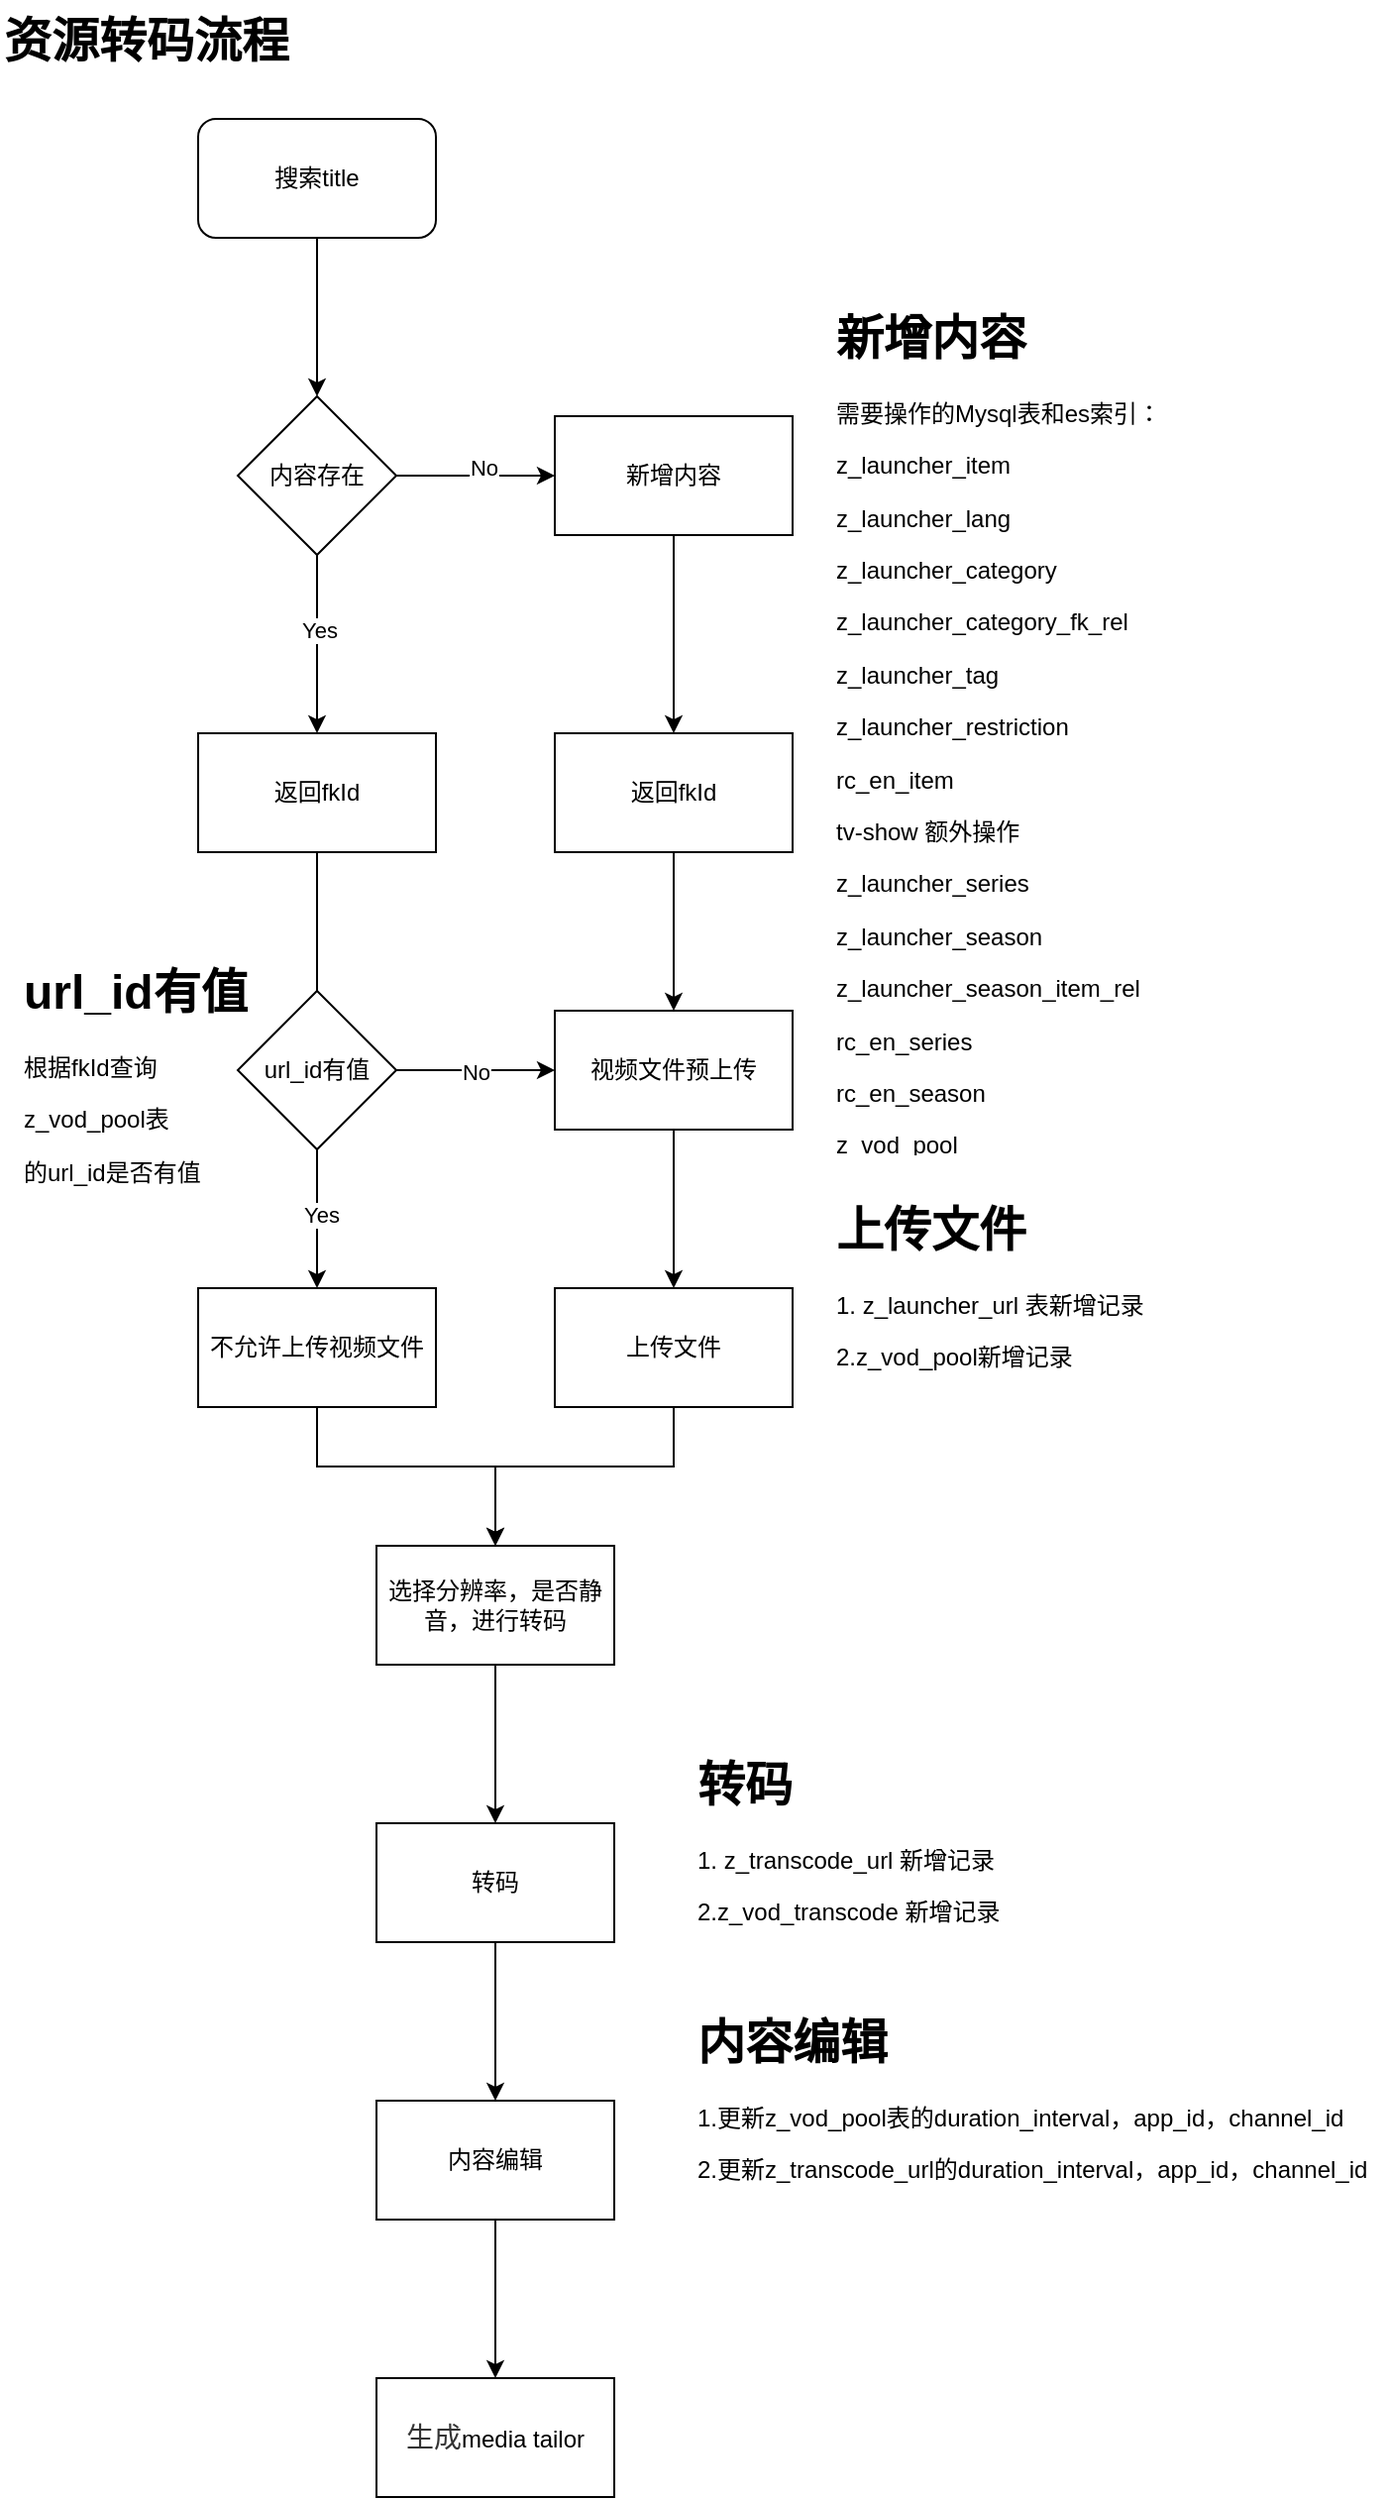 <mxfile version="24.7.14">
  <diagram name="第 1 页" id="2wlSlx9r2bVHyShXd7Hb">
    <mxGraphModel dx="786" dy="475" grid="1" gridSize="10" guides="1" tooltips="1" connect="1" arrows="1" fold="1" page="1" pageScale="1" pageWidth="827" pageHeight="1169" math="0" shadow="0">
      <root>
        <mxCell id="0" />
        <mxCell id="1" parent="0" />
        <mxCell id="ajWyyZeo7ePxl7q6qDDl-3" value="" style="edgeStyle=orthogonalEdgeStyle;rounded=0;orthogonalLoop=1;jettySize=auto;html=1;" parent="1" source="ajWyyZeo7ePxl7q6qDDl-1" target="ajWyyZeo7ePxl7q6qDDl-2" edge="1">
          <mxGeometry relative="1" as="geometry" />
        </mxCell>
        <mxCell id="ajWyyZeo7ePxl7q6qDDl-1" value="搜索title" style="rounded=1;whiteSpace=wrap;html=1;" parent="1" vertex="1">
          <mxGeometry x="100" y="60" width="120" height="60" as="geometry" />
        </mxCell>
        <mxCell id="ajWyyZeo7ePxl7q6qDDl-6" value="" style="edgeStyle=orthogonalEdgeStyle;rounded=0;orthogonalLoop=1;jettySize=auto;html=1;" parent="1" source="ajWyyZeo7ePxl7q6qDDl-2" target="ajWyyZeo7ePxl7q6qDDl-5" edge="1">
          <mxGeometry relative="1" as="geometry" />
        </mxCell>
        <mxCell id="ajWyyZeo7ePxl7q6qDDl-7" value="Yes" style="edgeLabel;html=1;align=center;verticalAlign=middle;resizable=0;points=[];" parent="ajWyyZeo7ePxl7q6qDDl-6" vertex="1" connectable="0">
          <mxGeometry x="-0.156" y="1" relative="1" as="geometry">
            <mxPoint as="offset" />
          </mxGeometry>
        </mxCell>
        <mxCell id="ajWyyZeo7ePxl7q6qDDl-8" value="" style="edgeStyle=orthogonalEdgeStyle;rounded=0;orthogonalLoop=1;jettySize=auto;html=1;" parent="1" source="ajWyyZeo7ePxl7q6qDDl-2" target="ajWyyZeo7ePxl7q6qDDl-4" edge="1">
          <mxGeometry relative="1" as="geometry" />
        </mxCell>
        <mxCell id="ajWyyZeo7ePxl7q6qDDl-9" value="No" style="edgeLabel;html=1;align=center;verticalAlign=middle;resizable=0;points=[];" parent="ajWyyZeo7ePxl7q6qDDl-8" vertex="1" connectable="0">
          <mxGeometry x="0.1" y="4" relative="1" as="geometry">
            <mxPoint as="offset" />
          </mxGeometry>
        </mxCell>
        <mxCell id="ajWyyZeo7ePxl7q6qDDl-2" value="内容存在" style="rhombus;whiteSpace=wrap;html=1;" parent="1" vertex="1">
          <mxGeometry x="120" y="200" width="80" height="80" as="geometry" />
        </mxCell>
        <mxCell id="ajWyyZeo7ePxl7q6qDDl-13" value="" style="edgeStyle=orthogonalEdgeStyle;rounded=0;orthogonalLoop=1;jettySize=auto;html=1;" parent="1" source="ajWyyZeo7ePxl7q6qDDl-4" target="ajWyyZeo7ePxl7q6qDDl-12" edge="1">
          <mxGeometry relative="1" as="geometry" />
        </mxCell>
        <mxCell id="ajWyyZeo7ePxl7q6qDDl-4" value="新增内容" style="rounded=0;whiteSpace=wrap;html=1;" parent="1" vertex="1">
          <mxGeometry x="280" y="210" width="120" height="60" as="geometry" />
        </mxCell>
        <mxCell id="ajWyyZeo7ePxl7q6qDDl-11" value="" style="edgeStyle=orthogonalEdgeStyle;rounded=0;orthogonalLoop=1;jettySize=auto;html=1;" parent="1" source="ajWyyZeo7ePxl7q6qDDl-5" target="ajWyyZeo7ePxl7q6qDDl-10" edge="1">
          <mxGeometry relative="1" as="geometry" />
        </mxCell>
        <mxCell id="JTr45vchOF5X9gXBBewH-3" value="Yes" style="edgeLabel;html=1;align=center;verticalAlign=middle;resizable=0;points=[];" vertex="1" connectable="0" parent="ajWyyZeo7ePxl7q6qDDl-11">
          <mxGeometry x="0.664" y="2" relative="1" as="geometry">
            <mxPoint as="offset" />
          </mxGeometry>
        </mxCell>
        <mxCell id="ajWyyZeo7ePxl7q6qDDl-5" value="返回fkId" style="whiteSpace=wrap;html=1;" parent="1" vertex="1">
          <mxGeometry x="100" y="370" width="120" height="60" as="geometry" />
        </mxCell>
        <mxCell id="ajWyyZeo7ePxl7q6qDDl-10" value="不允许上传视频文件" style="whiteSpace=wrap;html=1;" parent="1" vertex="1">
          <mxGeometry x="100" y="650" width="120" height="60" as="geometry" />
        </mxCell>
        <mxCell id="ajWyyZeo7ePxl7q6qDDl-15" value="" style="edgeStyle=orthogonalEdgeStyle;rounded=0;orthogonalLoop=1;jettySize=auto;html=1;" parent="1" source="ajWyyZeo7ePxl7q6qDDl-12" target="ajWyyZeo7ePxl7q6qDDl-14" edge="1">
          <mxGeometry relative="1" as="geometry" />
        </mxCell>
        <mxCell id="ajWyyZeo7ePxl7q6qDDl-12" value="返回fkId" style="whiteSpace=wrap;html=1;rounded=0;" parent="1" vertex="1">
          <mxGeometry x="280" y="370" width="120" height="60" as="geometry" />
        </mxCell>
        <mxCell id="ajWyyZeo7ePxl7q6qDDl-17" value="" style="edgeStyle=orthogonalEdgeStyle;rounded=0;orthogonalLoop=1;jettySize=auto;html=1;" parent="1" source="ajWyyZeo7ePxl7q6qDDl-14" target="ajWyyZeo7ePxl7q6qDDl-16" edge="1">
          <mxGeometry relative="1" as="geometry" />
        </mxCell>
        <mxCell id="ajWyyZeo7ePxl7q6qDDl-14" value="视频文件预上传" style="whiteSpace=wrap;html=1;rounded=0;" parent="1" vertex="1">
          <mxGeometry x="280" y="510" width="120" height="60" as="geometry" />
        </mxCell>
        <mxCell id="ajWyyZeo7ePxl7q6qDDl-22" style="edgeStyle=orthogonalEdgeStyle;rounded=0;orthogonalLoop=1;jettySize=auto;html=1;entryX=0.5;entryY=0;entryDx=0;entryDy=0;" parent="1" source="ajWyyZeo7ePxl7q6qDDl-16" target="ajWyyZeo7ePxl7q6qDDl-20" edge="1">
          <mxGeometry relative="1" as="geometry">
            <Array as="points">
              <mxPoint x="340" y="740" />
              <mxPoint x="250" y="740" />
            </Array>
          </mxGeometry>
        </mxCell>
        <mxCell id="ajWyyZeo7ePxl7q6qDDl-16" value="上传文件" style="whiteSpace=wrap;html=1;rounded=0;" parent="1" vertex="1">
          <mxGeometry x="280" y="650" width="120" height="60" as="geometry" />
        </mxCell>
        <mxCell id="ajWyyZeo7ePxl7q6qDDl-18" value="&lt;h1 style=&quot;margin-top: 0px;&quot;&gt;上传文件&lt;/h1&gt;&lt;p&gt;1. z_launcher_url 表新增记录&lt;/p&gt;&lt;p&gt;2.z_vod_pool新增记录&lt;/p&gt;" style="text;html=1;whiteSpace=wrap;overflow=hidden;rounded=0;" parent="1" vertex="1">
          <mxGeometry x="420" y="600" width="180" height="120" as="geometry" />
        </mxCell>
        <mxCell id="ajWyyZeo7ePxl7q6qDDl-19" value="&lt;h1 style=&quot;margin-top: 0px;&quot;&gt;资源转码流程&lt;/h1&gt;" style="text;html=1;whiteSpace=wrap;overflow=hidden;rounded=0;" parent="1" vertex="1">
          <mxGeometry width="180" height="120" as="geometry" />
        </mxCell>
        <mxCell id="JTr45vchOF5X9gXBBewH-7" value="" style="edgeStyle=orthogonalEdgeStyle;rounded=0;orthogonalLoop=1;jettySize=auto;html=1;" edge="1" parent="1" source="ajWyyZeo7ePxl7q6qDDl-20" target="JTr45vchOF5X9gXBBewH-6">
          <mxGeometry relative="1" as="geometry" />
        </mxCell>
        <mxCell id="ajWyyZeo7ePxl7q6qDDl-20" value="选择分辨率，是否静音，进行转码" style="rounded=0;whiteSpace=wrap;html=1;" parent="1" vertex="1">
          <mxGeometry x="190" y="780" width="120" height="60" as="geometry" />
        </mxCell>
        <mxCell id="ajWyyZeo7ePxl7q6qDDl-21" style="edgeStyle=orthogonalEdgeStyle;rounded=0;orthogonalLoop=1;jettySize=auto;html=1;" parent="1" source="ajWyyZeo7ePxl7q6qDDl-10" edge="1">
          <mxGeometry relative="1" as="geometry">
            <mxPoint x="250" y="780" as="targetPoint" />
            <Array as="points">
              <mxPoint x="160" y="740" />
              <mxPoint x="250" y="740" />
              <mxPoint x="250" y="780" />
            </Array>
          </mxGeometry>
        </mxCell>
        <mxCell id="ajWyyZeo7ePxl7q6qDDl-23" value="&lt;h1 style=&quot;margin-top: 0px;&quot;&gt;新增内容&lt;/h1&gt;&lt;p&gt;需要操作的Mysql表和es索引：&lt;/p&gt;&lt;p&gt;z_launcher_item&lt;/p&gt;&lt;p&gt;z_launcher_lang&lt;/p&gt;&lt;p&gt;z_launcher_category&lt;/p&gt;&lt;p&gt;z_launcher_category_fk_rel&lt;/p&gt;&lt;p&gt;z_launcher_tag&lt;/p&gt;&lt;p&gt;z_launcher_restriction&lt;/p&gt;&lt;p&gt;rc_en_item&lt;/p&gt;&lt;p&gt;tv-show 额外操作&lt;/p&gt;&lt;p&gt;z_launcher_series&lt;/p&gt;&lt;p&gt;z_launcher_season&lt;/p&gt;&lt;p&gt;z_launcher_season_item_rel&lt;/p&gt;&lt;p&gt;rc_en_series&lt;/p&gt;&lt;p&gt;rc_en_season&lt;/p&gt;&lt;p&gt;z_vod_pool&lt;/p&gt;" style="text;html=1;whiteSpace=wrap;overflow=hidden;rounded=0;" parent="1" vertex="1">
          <mxGeometry x="420" y="150" width="180" height="430" as="geometry" />
        </mxCell>
        <mxCell id="JTr45vchOF5X9gXBBewH-2" style="edgeStyle=orthogonalEdgeStyle;rounded=0;orthogonalLoop=1;jettySize=auto;html=1;" edge="1" parent="1" source="JTr45vchOF5X9gXBBewH-1" target="ajWyyZeo7ePxl7q6qDDl-14">
          <mxGeometry relative="1" as="geometry" />
        </mxCell>
        <mxCell id="JTr45vchOF5X9gXBBewH-4" value="No" style="edgeLabel;html=1;align=center;verticalAlign=middle;resizable=0;points=[];" vertex="1" connectable="0" parent="JTr45vchOF5X9gXBBewH-2">
          <mxGeometry y="-1" relative="1" as="geometry">
            <mxPoint as="offset" />
          </mxGeometry>
        </mxCell>
        <mxCell id="JTr45vchOF5X9gXBBewH-1" value="&lt;span style=&quot;background-color: initial;&quot;&gt;url_id有值&lt;/span&gt;" style="rhombus;whiteSpace=wrap;html=1;" vertex="1" parent="1">
          <mxGeometry x="120" y="500" width="80" height="80" as="geometry" />
        </mxCell>
        <mxCell id="JTr45vchOF5X9gXBBewH-5" value="&lt;h1 style=&quot;margin-top: 0px;&quot;&gt;url_id有值&lt;/h1&gt;&lt;p&gt;根据fkId查询&lt;/p&gt;&lt;p&gt;&lt;span style=&quot;background-color: initial;&quot;&gt;z_vod_pool表&lt;/span&gt;&lt;/p&gt;&lt;p&gt;&lt;span style=&quot;background-color: initial;&quot;&gt;的url_id是否有值&lt;/span&gt;&lt;/p&gt;" style="text;html=1;whiteSpace=wrap;overflow=hidden;rounded=0;" vertex="1" parent="1">
          <mxGeometry x="10" y="480" width="140" height="120" as="geometry" />
        </mxCell>
        <mxCell id="JTr45vchOF5X9gXBBewH-10" value="" style="edgeStyle=orthogonalEdgeStyle;rounded=0;orthogonalLoop=1;jettySize=auto;html=1;" edge="1" parent="1" source="JTr45vchOF5X9gXBBewH-6" target="JTr45vchOF5X9gXBBewH-9">
          <mxGeometry relative="1" as="geometry" />
        </mxCell>
        <mxCell id="JTr45vchOF5X9gXBBewH-6" value="转码" style="whiteSpace=wrap;html=1;rounded=0;" vertex="1" parent="1">
          <mxGeometry x="190" y="920" width="120" height="60" as="geometry" />
        </mxCell>
        <mxCell id="JTr45vchOF5X9gXBBewH-8" value="&lt;h1 style=&quot;margin-top: 0px;&quot;&gt;转码&lt;/h1&gt;&lt;p&gt;1.&amp;nbsp;z_transcode_url 新增记录&lt;/p&gt;&lt;p&gt;2.z_vod_transcode 新增记录&lt;/p&gt;" style="text;html=1;whiteSpace=wrap;overflow=hidden;rounded=0;" vertex="1" parent="1">
          <mxGeometry x="350" y="880" width="180" height="120" as="geometry" />
        </mxCell>
        <mxCell id="JTr45vchOF5X9gXBBewH-12" value="" style="edgeStyle=orthogonalEdgeStyle;rounded=0;orthogonalLoop=1;jettySize=auto;html=1;" edge="1" parent="1" source="JTr45vchOF5X9gXBBewH-9" target="JTr45vchOF5X9gXBBewH-11">
          <mxGeometry relative="1" as="geometry" />
        </mxCell>
        <mxCell id="JTr45vchOF5X9gXBBewH-9" value="内容编辑" style="whiteSpace=wrap;html=1;rounded=0;" vertex="1" parent="1">
          <mxGeometry x="190" y="1060" width="120" height="60" as="geometry" />
        </mxCell>
        <mxCell id="JTr45vchOF5X9gXBBewH-11" value="&lt;span style=&quot;color: rgb(51, 51, 51); font-family: -apple-system, BlinkMacSystemFont, &amp;quot;Segoe UI&amp;quot;, Roboto, &amp;quot;Helvetica Neue&amp;quot;, Arial, &amp;quot;Noto Sans&amp;quot;, &amp;quot;Liberation Sans&amp;quot;, &amp;quot;Helvetica Neue&amp;quot;, Helvetica, Tahoma, Arial, &amp;quot;PingFang SC&amp;quot;, &amp;quot;Hiragino Sans GB&amp;quot;, &amp;quot;Heiti SC&amp;quot;, &amp;quot;Microsoft YaHei&amp;quot;, &amp;quot;WenQuanYi Micro Hei&amp;quot;, sans-serif, &amp;quot;Apple Color Emoji&amp;quot;, &amp;quot;Segoe UI Emoji&amp;quot;, &amp;quot;Segoe UI Symbol&amp;quot;, &amp;quot;Noto Color Emoji&amp;quot;; font-size: 14px; text-align: start; background-color: rgb(255, 255, 255);&quot;&gt;生成&lt;/span&gt;media tailor" style="whiteSpace=wrap;html=1;rounded=0;" vertex="1" parent="1">
          <mxGeometry x="190" y="1200" width="120" height="60" as="geometry" />
        </mxCell>
        <mxCell id="JTr45vchOF5X9gXBBewH-13" value="&lt;h1 style=&quot;margin-top: 0px;&quot;&gt;内容编辑&lt;/h1&gt;&lt;p&gt;1.更新z_vod_pool表的duration_interval，app_id，channel_id&lt;/p&gt;&lt;p&gt;2.更新z_transcode_url的duration_interval，app_id，channel_id&lt;/p&gt;" style="text;html=1;whiteSpace=wrap;overflow=hidden;rounded=0;" vertex="1" parent="1">
          <mxGeometry x="350" y="1010" width="350" height="120" as="geometry" />
        </mxCell>
      </root>
    </mxGraphModel>
  </diagram>
</mxfile>
